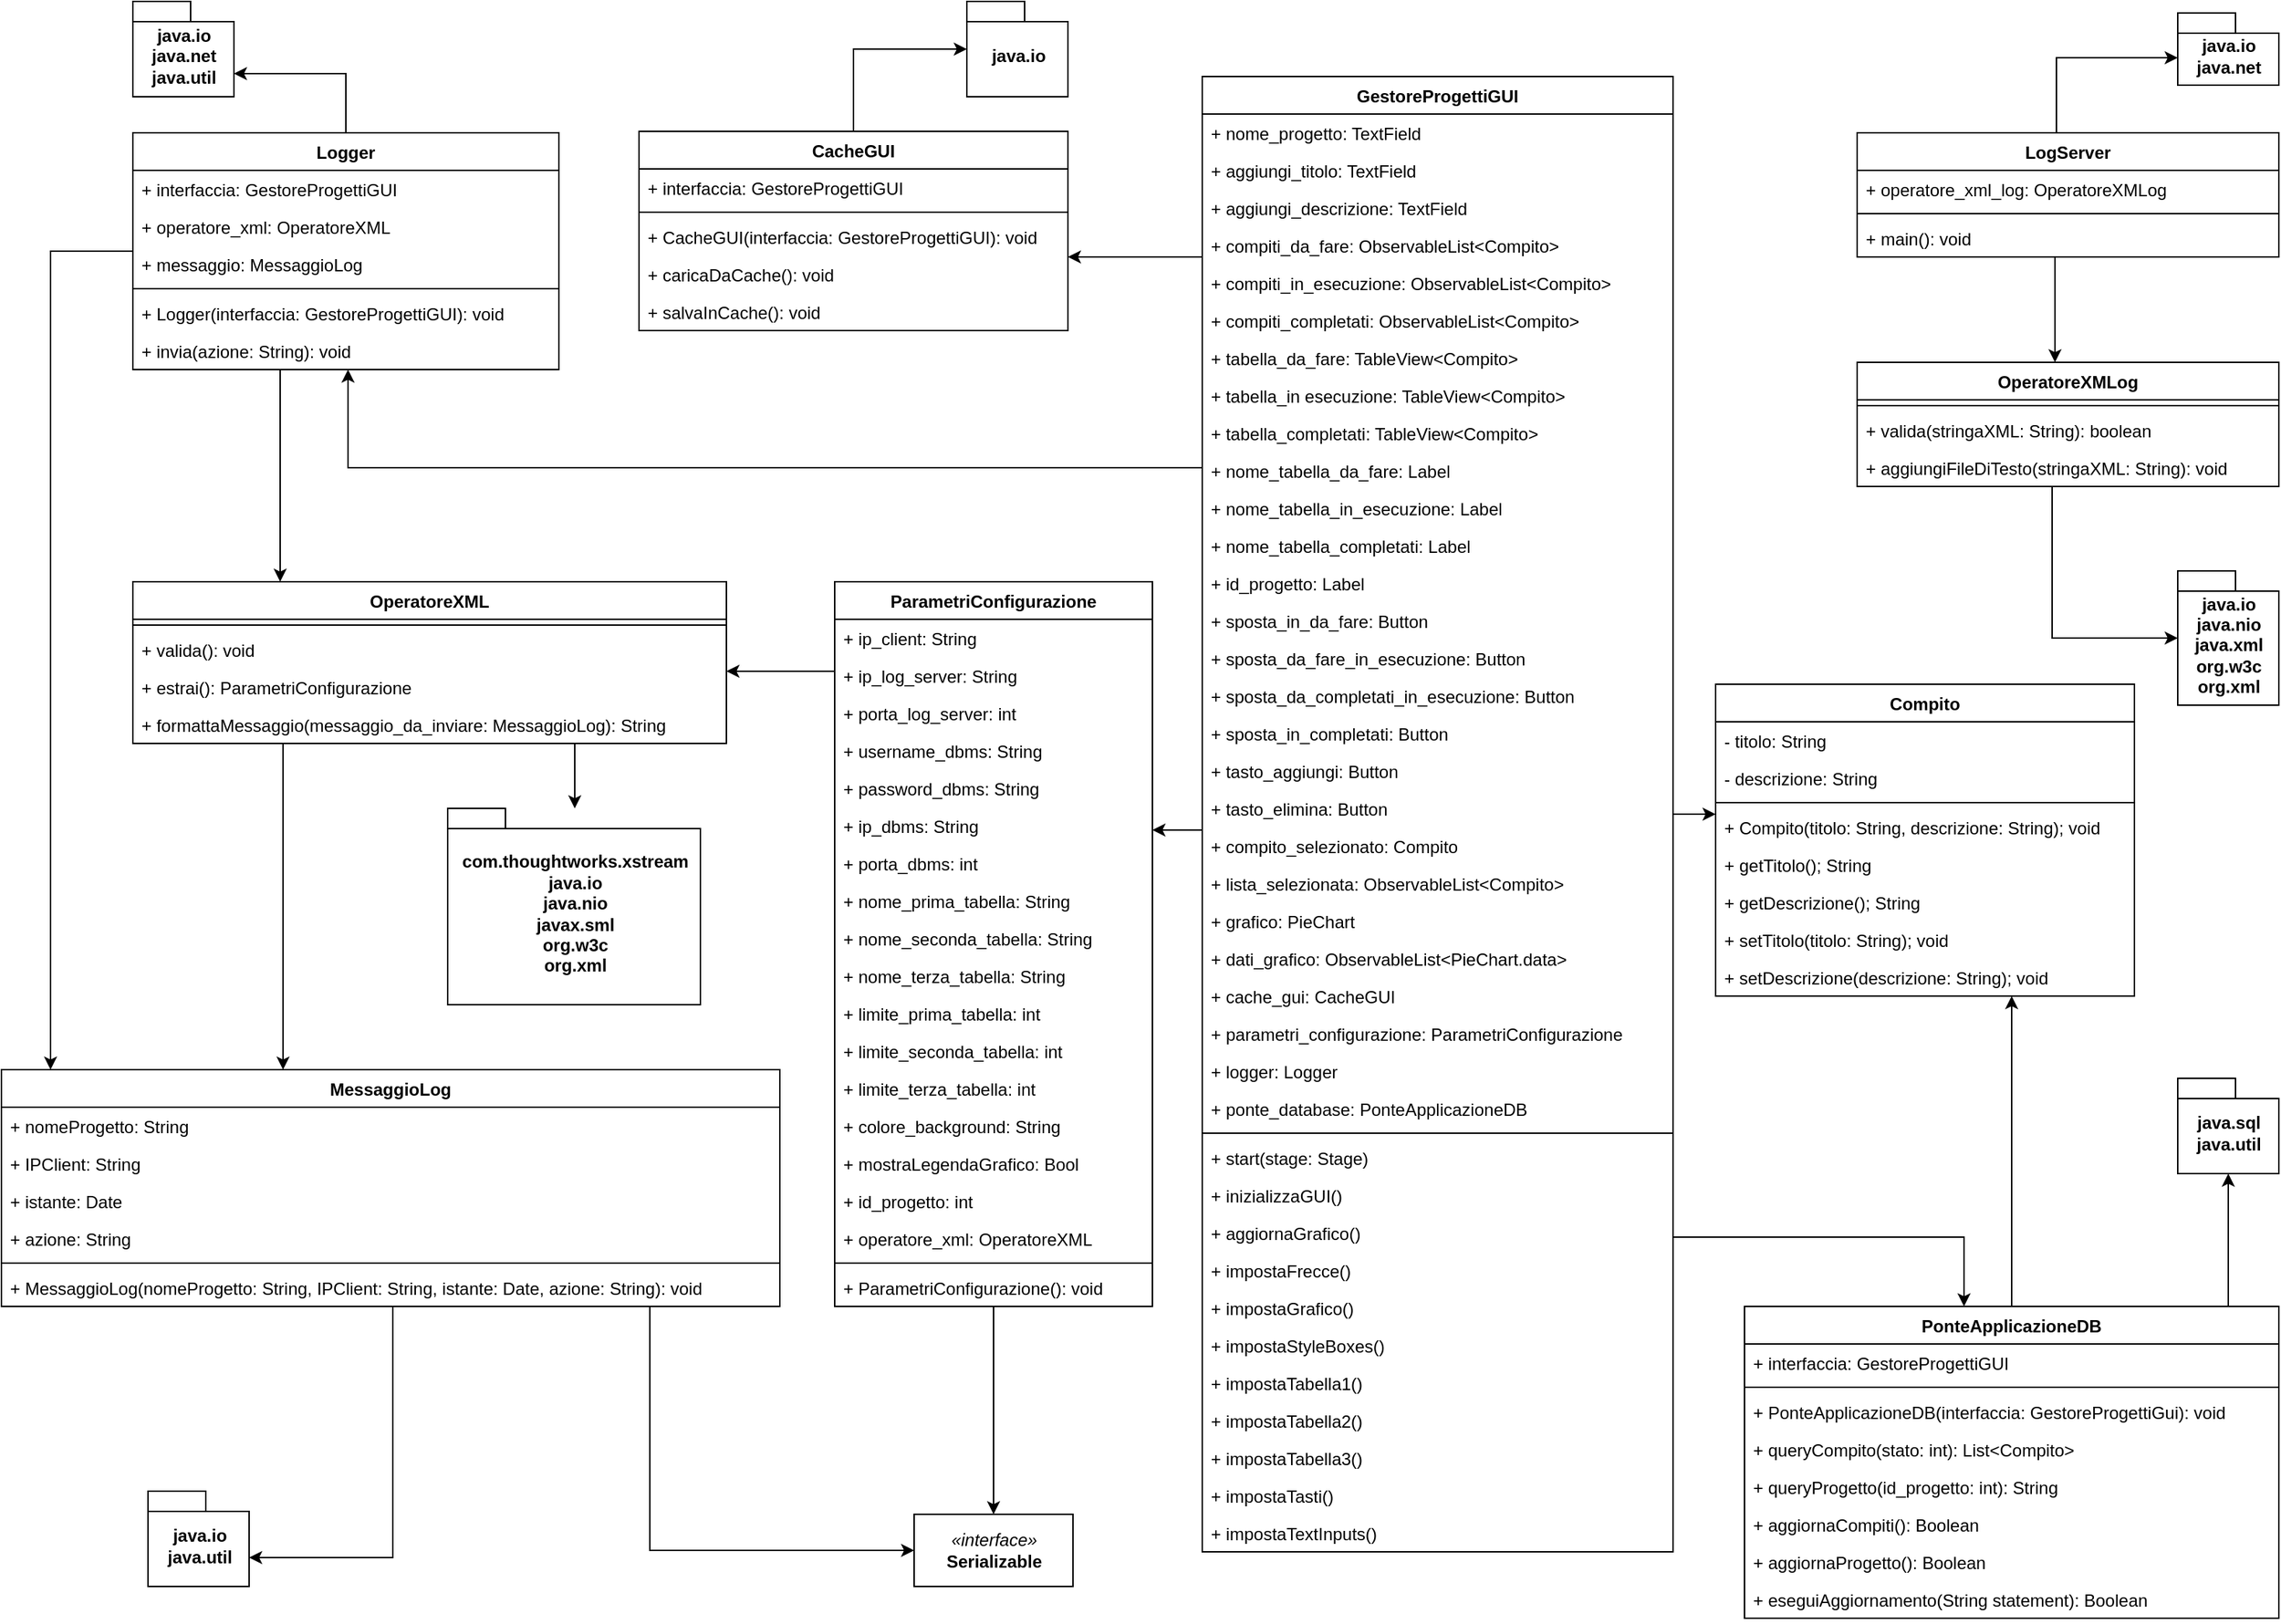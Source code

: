 <mxfile version="11.1.4" type="device"><diagram id="6nj99goFjxHXfL-2suWd" name="Page-1"><mxGraphModel dx="1546" dy="1081" grid="0" gridSize="10" guides="1" tooltips="1" connect="1" arrows="1" fold="1" page="1" pageScale="1" pageWidth="1654" pageHeight="1169" background="none" math="0" shadow="0"><root><mxCell id="0"/><mxCell id="1" parent="0"/><mxCell id="vWWzzDCcb0T85775r7cs-12" value="" style="edgeStyle=orthogonalEdgeStyle;rounded=0;orthogonalLoop=1;jettySize=auto;html=1;" parent="1" source="vWWzzDCcb0T85775r7cs-1" target="vWWzzDCcb0T85775r7cs-8" edge="1"><mxGeometry relative="1" as="geometry"><Array as="points"><mxPoint x="843" y="594"/><mxPoint x="843" y="594"/></Array></mxGeometry></mxCell><mxCell id="vWWzzDCcb0T85775r7cs-17" value="" style="edgeStyle=orthogonalEdgeStyle;rounded=0;orthogonalLoop=1;jettySize=auto;html=1;" parent="1" source="vWWzzDCcb0T85775r7cs-1" target="vWWzzDCcb0T85775r7cs-13" edge="1"><mxGeometry relative="1" as="geometry"><Array as="points"><mxPoint x="799" y="197"/><mxPoint x="799" y="197"/></Array></mxGeometry></mxCell><mxCell id="KaFn5cHSQc4NppSN68tF-23" style="edgeStyle=orthogonalEdgeStyle;rounded=0;orthogonalLoop=1;jettySize=auto;html=1;" parent="1" source="vWWzzDCcb0T85775r7cs-1" target="KaFn5cHSQc4NppSN68tF-17" edge="1"><mxGeometry relative="1" as="geometry"><Array as="points"><mxPoint x="269" y="343"/></Array></mxGeometry></mxCell><mxCell id="vWWzzDCcb0T85775r7cs-1" value="GestoreProgettiGUI" style="swimlane;fontStyle=1;align=center;verticalAlign=top;childLayout=stackLayout;horizontal=1;startSize=26;horizontalStack=0;resizeParent=1;resizeParentMax=0;resizeLast=0;collapsible=1;marginBottom=0;perimeter=rectanglePerimeter;" parent="1" vertex="1"><mxGeometry x="860.5" y="72" width="326" height="1022" as="geometry"><mxRectangle x="664" y="130" width="140" height="26" as="alternateBounds"/></mxGeometry></mxCell><mxCell id="vWWzzDCcb0T85775r7cs-2" value="+ nome_progetto: TextField" style="text;strokeColor=none;fillColor=none;align=left;verticalAlign=top;spacingLeft=4;spacingRight=4;overflow=hidden;rotatable=0;points=[[0,0.5],[1,0.5]];portConstraint=eastwest;" parent="vWWzzDCcb0T85775r7cs-1" vertex="1"><mxGeometry y="26" width="326" height="26" as="geometry"/></mxCell><mxCell id="PXrPjaLNuYyIt7uztmEN-1" value="+ aggiungi_titolo: TextField" style="text;strokeColor=none;fillColor=none;align=left;verticalAlign=top;spacingLeft=4;spacingRight=4;overflow=hidden;rotatable=0;points=[[0,0.5],[1,0.5]];portConstraint=eastwest;" parent="vWWzzDCcb0T85775r7cs-1" vertex="1"><mxGeometry y="52" width="326" height="26" as="geometry"/></mxCell><mxCell id="PXrPjaLNuYyIt7uztmEN-2" value="+ aggiungi_descrizione: TextField" style="text;strokeColor=none;fillColor=none;align=left;verticalAlign=top;spacingLeft=4;spacingRight=4;overflow=hidden;rotatable=0;points=[[0,0.5],[1,0.5]];portConstraint=eastwest;" parent="vWWzzDCcb0T85775r7cs-1" vertex="1"><mxGeometry y="78" width="326" height="26" as="geometry"/></mxCell><mxCell id="vWWzzDCcb0T85775r7cs-53" value="+ compiti_da_fare: ObservableList&lt;Compito&gt;" style="text;strokeColor=none;fillColor=none;align=left;verticalAlign=top;spacingLeft=4;spacingRight=4;overflow=hidden;rotatable=0;points=[[0,0.5],[1,0.5]];portConstraint=eastwest;" parent="vWWzzDCcb0T85775r7cs-1" vertex="1"><mxGeometry y="104" width="326" height="26" as="geometry"/></mxCell><mxCell id="dXpa8FaBh7qvM4R2iBo3-2" value="+ compiti_in_esecuzione: ObservableList&lt;Compito&gt;" style="text;strokeColor=none;fillColor=none;align=left;verticalAlign=top;spacingLeft=4;spacingRight=4;overflow=hidden;rotatable=0;points=[[0,0.5],[1,0.5]];portConstraint=eastwest;" parent="vWWzzDCcb0T85775r7cs-1" vertex="1"><mxGeometry y="130" width="326" height="26" as="geometry"/></mxCell><mxCell id="dXpa8FaBh7qvM4R2iBo3-3" value="+ compiti_completati: ObservableList&lt;Compito&gt;" style="text;strokeColor=none;fillColor=none;align=left;verticalAlign=top;spacingLeft=4;spacingRight=4;overflow=hidden;rotatable=0;points=[[0,0.5],[1,0.5]];portConstraint=eastwest;" parent="vWWzzDCcb0T85775r7cs-1" vertex="1"><mxGeometry y="156" width="326" height="26" as="geometry"/></mxCell><mxCell id="vWWzzDCcb0T85775r7cs-26" value="+ tabella_da_fare: TableView&lt;Compito&gt;" style="text;strokeColor=none;fillColor=none;align=left;verticalAlign=top;spacingLeft=4;spacingRight=4;overflow=hidden;rotatable=0;points=[[0,0.5],[1,0.5]];portConstraint=eastwest;" parent="vWWzzDCcb0T85775r7cs-1" vertex="1"><mxGeometry y="182" width="326" height="26" as="geometry"/></mxCell><mxCell id="vWWzzDCcb0T85775r7cs-29" value="+ tabella_in esecuzione: TableView&lt;Compito&gt;" style="text;strokeColor=none;fillColor=none;align=left;verticalAlign=top;spacingLeft=4;spacingRight=4;overflow=hidden;rotatable=0;points=[[0,0.5],[1,0.5]];portConstraint=eastwest;" parent="vWWzzDCcb0T85775r7cs-1" vertex="1"><mxGeometry y="208" width="326" height="26" as="geometry"/></mxCell><mxCell id="vWWzzDCcb0T85775r7cs-30" value="+ tabella_completati: TableView&lt;Compito&gt;" style="text;strokeColor=none;fillColor=none;align=left;verticalAlign=top;spacingLeft=4;spacingRight=4;overflow=hidden;rotatable=0;points=[[0,0.5],[1,0.5]];portConstraint=eastwest;" parent="vWWzzDCcb0T85775r7cs-1" vertex="1"><mxGeometry y="234" width="326" height="26" as="geometry"/></mxCell><mxCell id="vWWzzDCcb0T85775r7cs-27" value="+ nome_tabella_da_fare: Label" style="text;strokeColor=none;fillColor=none;align=left;verticalAlign=top;spacingLeft=4;spacingRight=4;overflow=hidden;rotatable=0;points=[[0,0.5],[1,0.5]];portConstraint=eastwest;" parent="vWWzzDCcb0T85775r7cs-1" vertex="1"><mxGeometry y="260" width="326" height="26" as="geometry"/></mxCell><mxCell id="vWWzzDCcb0T85775r7cs-33" value="+ nome_tabella_in_esecuzione: Label" style="text;strokeColor=none;fillColor=none;align=left;verticalAlign=top;spacingLeft=4;spacingRight=4;overflow=hidden;rotatable=0;points=[[0,0.5],[1,0.5]];portConstraint=eastwest;" parent="vWWzzDCcb0T85775r7cs-1" vertex="1"><mxGeometry y="286" width="326" height="26" as="geometry"/></mxCell><mxCell id="vWWzzDCcb0T85775r7cs-34" value="+ nome_tabella_completati: Label" style="text;strokeColor=none;fillColor=none;align=left;verticalAlign=top;spacingLeft=4;spacingRight=4;overflow=hidden;rotatable=0;points=[[0,0.5],[1,0.5]];portConstraint=eastwest;" parent="vWWzzDCcb0T85775r7cs-1" vertex="1"><mxGeometry y="312" width="326" height="26" as="geometry"/></mxCell><mxCell id="KaFn5cHSQc4NppSN68tF-7" value="+ id_progetto: Label" style="text;strokeColor=none;fillColor=none;align=left;verticalAlign=top;spacingLeft=4;spacingRight=4;overflow=hidden;rotatable=0;points=[[0,0.5],[1,0.5]];portConstraint=eastwest;" parent="vWWzzDCcb0T85775r7cs-1" vertex="1"><mxGeometry y="338" width="326" height="26" as="geometry"/></mxCell><mxCell id="vWWzzDCcb0T85775r7cs-37" value="+ sposta_in_da_fare: Button" style="text;align=left;verticalAlign=top;spacingLeft=4;spacingRight=4;overflow=hidden;rotatable=0;points=[[0,0.5],[1,0.5]];portConstraint=eastwest;" parent="vWWzzDCcb0T85775r7cs-1" vertex="1"><mxGeometry y="364" width="326" height="26" as="geometry"/></mxCell><mxCell id="vWWzzDCcb0T85775r7cs-38" value="+ sposta_da_fare_in_esecuzione: Button" style="text;strokeColor=none;fillColor=none;align=left;verticalAlign=top;spacingLeft=4;spacingRight=4;overflow=hidden;rotatable=0;points=[[0,0.5],[1,0.5]];portConstraint=eastwest;" parent="vWWzzDCcb0T85775r7cs-1" vertex="1"><mxGeometry y="390" width="326" height="26" as="geometry"/></mxCell><mxCell id="vWWzzDCcb0T85775r7cs-39" value="+ sposta_da_completati_in_esecuzione: Button" style="text;strokeColor=none;fillColor=none;align=left;verticalAlign=top;spacingLeft=4;spacingRight=4;overflow=hidden;rotatable=0;points=[[0,0.5],[1,0.5]];portConstraint=eastwest;" parent="vWWzzDCcb0T85775r7cs-1" vertex="1"><mxGeometry y="416" width="326" height="26" as="geometry"/></mxCell><mxCell id="dXpa8FaBh7qvM4R2iBo3-4" value="+ sposta_in_completati: Button" style="text;strokeColor=none;fillColor=none;align=left;verticalAlign=top;spacingLeft=4;spacingRight=4;overflow=hidden;rotatable=0;points=[[0,0.5],[1,0.5]];portConstraint=eastwest;" parent="vWWzzDCcb0T85775r7cs-1" vertex="1"><mxGeometry y="442" width="326" height="26" as="geometry"/></mxCell><mxCell id="vWWzzDCcb0T85775r7cs-44" value="+ tasto_aggiungi: Button" style="text;strokeColor=none;fillColor=none;align=left;verticalAlign=top;spacingLeft=4;spacingRight=4;overflow=hidden;rotatable=0;points=[[0,0.5],[1,0.5]];portConstraint=eastwest;" parent="vWWzzDCcb0T85775r7cs-1" vertex="1"><mxGeometry y="468" width="326" height="26" as="geometry"/></mxCell><mxCell id="vWWzzDCcb0T85775r7cs-45" value="+ tasto_elimina: Button" style="text;strokeColor=none;fillColor=none;align=left;verticalAlign=top;spacingLeft=4;spacingRight=4;overflow=hidden;rotatable=0;points=[[0,0.5],[1,0.5]];portConstraint=eastwest;" parent="vWWzzDCcb0T85775r7cs-1" vertex="1"><mxGeometry y="494" width="326" height="26" as="geometry"/></mxCell><mxCell id="KaFn5cHSQc4NppSN68tF-2" value="+ compito_selezionato: Compito" style="text;strokeColor=none;fillColor=none;align=left;verticalAlign=top;spacingLeft=4;spacingRight=4;overflow=hidden;rotatable=0;points=[[0,0.5],[1,0.5]];portConstraint=eastwest;" parent="vWWzzDCcb0T85775r7cs-1" vertex="1"><mxGeometry y="520" width="326" height="26" as="geometry"/></mxCell><mxCell id="KaFn5cHSQc4NppSN68tF-3" value="+ lista_selezionata: ObservableList&lt;Compito&gt;" style="text;strokeColor=none;fillColor=none;align=left;verticalAlign=top;spacingLeft=4;spacingRight=4;overflow=hidden;rotatable=0;points=[[0,0.5],[1,0.5]];portConstraint=eastwest;" parent="vWWzzDCcb0T85775r7cs-1" vertex="1"><mxGeometry y="546" width="326" height="26" as="geometry"/></mxCell><mxCell id="KaFn5cHSQc4NppSN68tF-4" value="+ grafico: PieChart" style="text;strokeColor=none;fillColor=none;align=left;verticalAlign=top;spacingLeft=4;spacingRight=4;overflow=hidden;rotatable=0;points=[[0,0.5],[1,0.5]];portConstraint=eastwest;" parent="vWWzzDCcb0T85775r7cs-1" vertex="1"><mxGeometry y="572" width="326" height="26" as="geometry"/></mxCell><mxCell id="KaFn5cHSQc4NppSN68tF-5" value="+ dati_grafico: ObservableList&lt;PieChart.data&gt;" style="text;strokeColor=none;fillColor=none;align=left;verticalAlign=top;spacingLeft=4;spacingRight=4;overflow=hidden;rotatable=0;points=[[0,0.5],[1,0.5]];portConstraint=eastwest;" parent="vWWzzDCcb0T85775r7cs-1" vertex="1"><mxGeometry y="598" width="326" height="26" as="geometry"/></mxCell><mxCell id="vWWzzDCcb0T85775r7cs-40" value="+ cache_gui: CacheGUI" style="text;strokeColor=none;fillColor=none;align=left;verticalAlign=top;spacingLeft=4;spacingRight=4;overflow=hidden;rotatable=0;points=[[0,0.5],[1,0.5]];portConstraint=eastwest;" parent="vWWzzDCcb0T85775r7cs-1" vertex="1"><mxGeometry y="624" width="326" height="26" as="geometry"/></mxCell><mxCell id="vWWzzDCcb0T85775r7cs-41" value="+ parametri_configurazione: ParametriConfigurazione" style="text;strokeColor=none;fillColor=none;align=left;verticalAlign=top;spacingLeft=4;spacingRight=4;overflow=hidden;rotatable=0;points=[[0,0.5],[1,0.5]];portConstraint=eastwest;" parent="vWWzzDCcb0T85775r7cs-1" vertex="1"><mxGeometry y="650" width="326" height="26" as="geometry"/></mxCell><mxCell id="KaFn5cHSQc4NppSN68tF-1" value="+ logger: Logger" style="text;strokeColor=none;fillColor=none;align=left;verticalAlign=top;spacingLeft=4;spacingRight=4;overflow=hidden;rotatable=0;points=[[0,0.5],[1,0.5]];portConstraint=eastwest;" parent="vWWzzDCcb0T85775r7cs-1" vertex="1"><mxGeometry y="676" width="326" height="26" as="geometry"/></mxCell><mxCell id="KaFn5cHSQc4NppSN68tF-6" value="+ ponte_database: PonteApplicazioneDB" style="text;strokeColor=none;fillColor=none;align=left;verticalAlign=top;spacingLeft=4;spacingRight=4;overflow=hidden;rotatable=0;points=[[0,0.5],[1,0.5]];portConstraint=eastwest;" parent="vWWzzDCcb0T85775r7cs-1" vertex="1"><mxGeometry y="702" width="326" height="26" as="geometry"/></mxCell><mxCell id="vWWzzDCcb0T85775r7cs-3" value="" style="line;strokeWidth=1;fillColor=none;align=left;verticalAlign=middle;spacingTop=-1;spacingLeft=3;spacingRight=3;rotatable=0;labelPosition=right;points=[];portConstraint=eastwest;" parent="vWWzzDCcb0T85775r7cs-1" vertex="1"><mxGeometry y="728" width="326" height="8" as="geometry"/></mxCell><mxCell id="vWWzzDCcb0T85775r7cs-4" value="+ start(stage: Stage)" style="text;strokeColor=none;fillColor=none;align=left;verticalAlign=top;spacingLeft=4;spacingRight=4;overflow=hidden;rotatable=0;points=[[0,0.5],[1,0.5]];portConstraint=eastwest;" parent="vWWzzDCcb0T85775r7cs-1" vertex="1"><mxGeometry y="736" width="326" height="26" as="geometry"/></mxCell><mxCell id="vWWzzDCcb0T85775r7cs-66" value="+ inizializzaGUI()" style="text;strokeColor=none;fillColor=none;align=left;verticalAlign=top;spacingLeft=4;spacingRight=4;overflow=hidden;rotatable=0;points=[[0,0.5],[1,0.5]];portConstraint=eastwest;" parent="vWWzzDCcb0T85775r7cs-1" vertex="1"><mxGeometry y="762" width="326" height="26" as="geometry"/></mxCell><mxCell id="KaFn5cHSQc4NppSN68tF-8" value="+ aggiornaGrafico()" style="text;strokeColor=none;fillColor=none;align=left;verticalAlign=top;spacingLeft=4;spacingRight=4;overflow=hidden;rotatable=0;points=[[0,0.5],[1,0.5]];portConstraint=eastwest;" parent="vWWzzDCcb0T85775r7cs-1" vertex="1"><mxGeometry y="788" width="326" height="26" as="geometry"/></mxCell><mxCell id="XvffaTH2z_4lUJ5s4cVE-27" value="+ impostaFrecce()" style="text;strokeColor=none;fillColor=none;align=left;verticalAlign=top;spacingLeft=4;spacingRight=4;overflow=hidden;rotatable=0;points=[[0,0.5],[1,0.5]];portConstraint=eastwest;" vertex="1" parent="vWWzzDCcb0T85775r7cs-1"><mxGeometry y="814" width="326" height="26" as="geometry"/></mxCell><mxCell id="XvffaTH2z_4lUJ5s4cVE-28" value="+ impostaGrafico()" style="text;strokeColor=none;fillColor=none;align=left;verticalAlign=top;spacingLeft=4;spacingRight=4;overflow=hidden;rotatable=0;points=[[0,0.5],[1,0.5]];portConstraint=eastwest;" vertex="1" parent="vWWzzDCcb0T85775r7cs-1"><mxGeometry y="840" width="326" height="26" as="geometry"/></mxCell><mxCell id="XvffaTH2z_4lUJ5s4cVE-29" value="+ impostaStyleBoxes()" style="text;strokeColor=none;fillColor=none;align=left;verticalAlign=top;spacingLeft=4;spacingRight=4;overflow=hidden;rotatable=0;points=[[0,0.5],[1,0.5]];portConstraint=eastwest;" vertex="1" parent="vWWzzDCcb0T85775r7cs-1"><mxGeometry y="866" width="326" height="26" as="geometry"/></mxCell><mxCell id="XvffaTH2z_4lUJ5s4cVE-33" value="+ impostaTabella1()" style="text;strokeColor=none;fillColor=none;align=left;verticalAlign=top;spacingLeft=4;spacingRight=4;overflow=hidden;rotatable=0;points=[[0,0.5],[1,0.5]];portConstraint=eastwest;" vertex="1" parent="vWWzzDCcb0T85775r7cs-1"><mxGeometry y="892" width="326" height="26" as="geometry"/></mxCell><mxCell id="XvffaTH2z_4lUJ5s4cVE-36" value="+ impostaTabella2()" style="text;strokeColor=none;fillColor=none;align=left;verticalAlign=top;spacingLeft=4;spacingRight=4;overflow=hidden;rotatable=0;points=[[0,0.5],[1,0.5]];portConstraint=eastwest;" vertex="1" parent="vWWzzDCcb0T85775r7cs-1"><mxGeometry y="918" width="326" height="26" as="geometry"/></mxCell><mxCell id="XvffaTH2z_4lUJ5s4cVE-37" value="+ impostaTabella3()" style="text;strokeColor=none;fillColor=none;align=left;verticalAlign=top;spacingLeft=4;spacingRight=4;overflow=hidden;rotatable=0;points=[[0,0.5],[1,0.5]];portConstraint=eastwest;" vertex="1" parent="vWWzzDCcb0T85775r7cs-1"><mxGeometry y="944" width="326" height="26" as="geometry"/></mxCell><mxCell id="XvffaTH2z_4lUJ5s4cVE-38" value="+ impostaTasti()" style="text;strokeColor=none;fillColor=none;align=left;verticalAlign=top;spacingLeft=4;spacingRight=4;overflow=hidden;rotatable=0;points=[[0,0.5],[1,0.5]];portConstraint=eastwest;" vertex="1" parent="vWWzzDCcb0T85775r7cs-1"><mxGeometry y="970" width="326" height="26" as="geometry"/></mxCell><mxCell id="XvffaTH2z_4lUJ5s4cVE-39" value="+ impostaTextInputs()" style="text;strokeColor=none;fillColor=none;align=left;verticalAlign=top;spacingLeft=4;spacingRight=4;overflow=hidden;rotatable=0;points=[[0,0.5],[1,0.5]];portConstraint=eastwest;" vertex="1" parent="vWWzzDCcb0T85775r7cs-1"><mxGeometry y="996" width="326" height="26" as="geometry"/></mxCell><mxCell id="vWWzzDCcb0T85775r7cs-52" value="" style="edgeStyle=orthogonalEdgeStyle;rounded=0;orthogonalLoop=1;jettySize=auto;html=1;" parent="1" source="vWWzzDCcb0T85775r7cs-1" target="vWWzzDCcb0T85775r7cs-48" edge="1"><mxGeometry relative="1" as="geometry"><Array as="points"><mxPoint x="1220" y="708"/><mxPoint x="1220" y="708"/></Array></mxGeometry></mxCell><mxCell id="XvffaTH2z_4lUJ5s4cVE-21" style="edgeStyle=orthogonalEdgeStyle;rounded=0;orthogonalLoop=1;jettySize=auto;html=1;" edge="1" parent="1" source="vWWzzDCcb0T85775r7cs-13" target="XvffaTH2z_4lUJ5s4cVE-18"><mxGeometry relative="1" as="geometry"><Array as="points"><mxPoint x="619" y="53"/></Array></mxGeometry></mxCell><mxCell id="vWWzzDCcb0T85775r7cs-13" value="CacheGUI" style="swimlane;fontStyle=1;align=center;verticalAlign=top;childLayout=stackLayout;horizontal=1;startSize=26;horizontalStack=0;resizeParent=1;resizeParentMax=0;resizeLast=0;collapsible=1;marginBottom=0;" parent="1" vertex="1"><mxGeometry x="470.5" y="110" width="297" height="138" as="geometry"/></mxCell><mxCell id="vWWzzDCcb0T85775r7cs-14" value="+ interfaccia: GestoreProgettiGUI" style="text;strokeColor=none;fillColor=none;align=left;verticalAlign=top;spacingLeft=4;spacingRight=4;overflow=hidden;rotatable=0;points=[[0,0.5],[1,0.5]];portConstraint=eastwest;" parent="vWWzzDCcb0T85775r7cs-13" vertex="1"><mxGeometry y="26" width="297" height="26" as="geometry"/></mxCell><mxCell id="vWWzzDCcb0T85775r7cs-15" value="" style="line;strokeWidth=1;fillColor=none;align=left;verticalAlign=middle;spacingTop=-1;spacingLeft=3;spacingRight=3;rotatable=0;labelPosition=right;points=[];portConstraint=eastwest;" parent="vWWzzDCcb0T85775r7cs-13" vertex="1"><mxGeometry y="52" width="297" height="8" as="geometry"/></mxCell><mxCell id="vWWzzDCcb0T85775r7cs-16" value="+ CacheGUI(interfaccia: GestoreProgettiGUI): void" style="text;strokeColor=none;fillColor=none;align=left;verticalAlign=top;spacingLeft=4;spacingRight=4;overflow=hidden;rotatable=0;points=[[0,0.5],[1,0.5]];portConstraint=eastwest;" parent="vWWzzDCcb0T85775r7cs-13" vertex="1"><mxGeometry y="60" width="297" height="26" as="geometry"/></mxCell><mxCell id="KaFn5cHSQc4NppSN68tF-12" value="+ caricaDaCache(): void" style="text;strokeColor=none;fillColor=none;align=left;verticalAlign=top;spacingLeft=4;spacingRight=4;overflow=hidden;rotatable=0;points=[[0,0.5],[1,0.5]];portConstraint=eastwest;" parent="vWWzzDCcb0T85775r7cs-13" vertex="1"><mxGeometry y="86" width="297" height="26" as="geometry"/></mxCell><mxCell id="KaFn5cHSQc4NppSN68tF-13" value="+ salvaInCache(): void" style="text;strokeColor=none;fillColor=none;align=left;verticalAlign=top;spacingLeft=4;spacingRight=4;overflow=hidden;rotatable=0;points=[[0,0.5],[1,0.5]];portConstraint=eastwest;" parent="vWWzzDCcb0T85775r7cs-13" vertex="1"><mxGeometry y="112" width="297" height="26" as="geometry"/></mxCell><mxCell id="guGwcE-C-cMD1hSGX_DN-12" value="" style="edgeStyle=orthogonalEdgeStyle;rounded=0;orthogonalLoop=1;jettySize=auto;html=1;" parent="1" source="vWWzzDCcb0T85775r7cs-1" target="guGwcE-C-cMD1hSGX_DN-23" edge="1"><mxGeometry relative="1" as="geometry"><Array as="points"><mxPoint x="1388" y="876"/></Array></mxGeometry></mxCell><mxCell id="vWWzzDCcb0T85775r7cs-48" value="Compito" style="swimlane;fontStyle=1;align=center;verticalAlign=top;childLayout=stackLayout;horizontal=1;startSize=26;horizontalStack=0;resizeParent=1;resizeParentMax=0;resizeLast=0;collapsible=1;marginBottom=0;" parent="1" vertex="1"><mxGeometry x="1216" y="493" width="290" height="216" as="geometry"/></mxCell><mxCell id="vWWzzDCcb0T85775r7cs-49" value="- titolo: String" style="text;strokeColor=none;fillColor=none;align=left;verticalAlign=top;spacingLeft=4;spacingRight=4;overflow=hidden;rotatable=0;points=[[0,0.5],[1,0.5]];portConstraint=eastwest;" parent="vWWzzDCcb0T85775r7cs-48" vertex="1"><mxGeometry y="26" width="290" height="26" as="geometry"/></mxCell><mxCell id="vWWzzDCcb0T85775r7cs-54" value="- descrizione: String" style="text;strokeColor=none;fillColor=none;align=left;verticalAlign=top;spacingLeft=4;spacingRight=4;overflow=hidden;rotatable=0;points=[[0,0.5],[1,0.5]];portConstraint=eastwest;" parent="vWWzzDCcb0T85775r7cs-48" vertex="1"><mxGeometry y="52" width="290" height="26" as="geometry"/></mxCell><mxCell id="vWWzzDCcb0T85775r7cs-50" value="" style="line;strokeWidth=1;fillColor=none;align=left;verticalAlign=middle;spacingTop=-1;spacingLeft=3;spacingRight=3;rotatable=0;labelPosition=right;points=[];portConstraint=eastwest;" parent="vWWzzDCcb0T85775r7cs-48" vertex="1"><mxGeometry y="78" width="290" height="8" as="geometry"/></mxCell><mxCell id="vWWzzDCcb0T85775r7cs-51" value="+ Compito(titolo: String, descrizione: String); void" style="text;strokeColor=none;fillColor=none;align=left;verticalAlign=top;spacingLeft=4;spacingRight=4;overflow=hidden;rotatable=0;points=[[0,0.5],[1,0.5]];portConstraint=eastwest;" parent="vWWzzDCcb0T85775r7cs-48" vertex="1"><mxGeometry y="86" width="290" height="26" as="geometry"/></mxCell><mxCell id="KaFn5cHSQc4NppSN68tF-35" value="+ getTitolo(); String" style="text;strokeColor=none;fillColor=none;align=left;verticalAlign=top;spacingLeft=4;spacingRight=4;overflow=hidden;rotatable=0;points=[[0,0.5],[1,0.5]];portConstraint=eastwest;" parent="vWWzzDCcb0T85775r7cs-48" vertex="1"><mxGeometry y="112" width="290" height="26" as="geometry"/></mxCell><mxCell id="KaFn5cHSQc4NppSN68tF-37" value="+ getDescrizione(); String" style="text;strokeColor=none;fillColor=none;align=left;verticalAlign=top;spacingLeft=4;spacingRight=4;overflow=hidden;rotatable=0;points=[[0,0.5],[1,0.5]];portConstraint=eastwest;" parent="vWWzzDCcb0T85775r7cs-48" vertex="1"><mxGeometry y="138" width="290" height="26" as="geometry"/></mxCell><mxCell id="KaFn5cHSQc4NppSN68tF-36" value="+ setTitolo(titolo: String); void" style="text;strokeColor=none;fillColor=none;align=left;verticalAlign=top;spacingLeft=4;spacingRight=4;overflow=hidden;rotatable=0;points=[[0,0.5],[1,0.5]];portConstraint=eastwest;" parent="vWWzzDCcb0T85775r7cs-48" vertex="1"><mxGeometry y="164" width="290" height="26" as="geometry"/></mxCell><mxCell id="KaFn5cHSQc4NppSN68tF-38" value="+ setDescrizione(descrizione: String); void" style="text;strokeColor=none;fillColor=none;align=left;verticalAlign=top;spacingLeft=4;spacingRight=4;overflow=hidden;rotatable=0;points=[[0,0.5],[1,0.5]];portConstraint=eastwest;" parent="vWWzzDCcb0T85775r7cs-48" vertex="1"><mxGeometry y="190" width="290" height="26" as="geometry"/></mxCell><mxCell id="KaFn5cHSQc4NppSN68tF-61" style="edgeStyle=orthogonalEdgeStyle;rounded=0;orthogonalLoop=1;jettySize=auto;html=1;" parent="1" source="vWWzzDCcb0T85775r7cs-8" target="KaFn5cHSQc4NppSN68tF-52" edge="1"><mxGeometry relative="1" as="geometry"><Array as="points"><mxPoint x="558" y="484"/><mxPoint x="558" y="484"/></Array></mxGeometry></mxCell><mxCell id="XvffaTH2z_4lUJ5s4cVE-11" style="edgeStyle=orthogonalEdgeStyle;rounded=0;orthogonalLoop=1;jettySize=auto;html=1;" edge="1" parent="1" source="vWWzzDCcb0T85775r7cs-8" target="XvffaTH2z_4lUJ5s4cVE-10"><mxGeometry relative="1" as="geometry"><Array as="points"><mxPoint x="716" y="1072"/></Array></mxGeometry></mxCell><mxCell id="vWWzzDCcb0T85775r7cs-8" value="ParametriConfigurazione" style="swimlane;fontStyle=1;align=center;verticalAlign=top;childLayout=stackLayout;horizontal=1;startSize=26;horizontalStack=0;resizeParent=1;resizeParentMax=0;resizeLast=0;collapsible=1;marginBottom=0;" parent="1" vertex="1"><mxGeometry x="606" y="422" width="220" height="502" as="geometry"/></mxCell><mxCell id="vWWzzDCcb0T85775r7cs-9" value="+ ip_client: String" style="text;strokeColor=none;fillColor=none;align=left;verticalAlign=top;spacingLeft=4;spacingRight=4;overflow=hidden;rotatable=0;points=[[0,0.5],[1,0.5]];portConstraint=eastwest;" parent="vWWzzDCcb0T85775r7cs-8" vertex="1"><mxGeometry y="26" width="220" height="26" as="geometry"/></mxCell><mxCell id="vWWzzDCcb0T85775r7cs-56" value="+ ip_log_server: String" style="text;strokeColor=none;fillColor=none;align=left;verticalAlign=top;spacingLeft=4;spacingRight=4;overflow=hidden;rotatable=0;points=[[0,0.5],[1,0.5]];portConstraint=eastwest;" parent="vWWzzDCcb0T85775r7cs-8" vertex="1"><mxGeometry y="52" width="220" height="26" as="geometry"/></mxCell><mxCell id="vWWzzDCcb0T85775r7cs-57" value="+ porta_log_server: int" style="text;strokeColor=none;fillColor=none;align=left;verticalAlign=top;spacingLeft=4;spacingRight=4;overflow=hidden;rotatable=0;points=[[0,0.5],[1,0.5]];portConstraint=eastwest;" parent="vWWzzDCcb0T85775r7cs-8" vertex="1"><mxGeometry y="78" width="220" height="26" as="geometry"/></mxCell><mxCell id="vWWzzDCcb0T85775r7cs-58" value="+ username_dbms: String" style="text;strokeColor=none;fillColor=none;align=left;verticalAlign=top;spacingLeft=4;spacingRight=4;overflow=hidden;rotatable=0;points=[[0,0.5],[1,0.5]];portConstraint=eastwest;" parent="vWWzzDCcb0T85775r7cs-8" vertex="1"><mxGeometry y="104" width="220" height="26" as="geometry"/></mxCell><mxCell id="vWWzzDCcb0T85775r7cs-59" value="+ password_dbms: String" style="text;strokeColor=none;fillColor=none;align=left;verticalAlign=top;spacingLeft=4;spacingRight=4;overflow=hidden;rotatable=0;points=[[0,0.5],[1,0.5]];portConstraint=eastwest;" parent="vWWzzDCcb0T85775r7cs-8" vertex="1"><mxGeometry y="130" width="220" height="26" as="geometry"/></mxCell><mxCell id="KaFn5cHSQc4NppSN68tF-56" value="+ ip_dbms: String" style="text;strokeColor=none;fillColor=none;align=left;verticalAlign=top;spacingLeft=4;spacingRight=4;overflow=hidden;rotatable=0;points=[[0,0.5],[1,0.5]];portConstraint=eastwest;" parent="vWWzzDCcb0T85775r7cs-8" vertex="1"><mxGeometry y="156" width="220" height="26" as="geometry"/></mxCell><mxCell id="KaFn5cHSQc4NppSN68tF-57" value="+ porta_dbms: int" style="text;strokeColor=none;fillColor=none;align=left;verticalAlign=top;spacingLeft=4;spacingRight=4;overflow=hidden;rotatable=0;points=[[0,0.5],[1,0.5]];portConstraint=eastwest;" parent="vWWzzDCcb0T85775r7cs-8" vertex="1"><mxGeometry y="182" width="220" height="26" as="geometry"/></mxCell><mxCell id="vWWzzDCcb0T85775r7cs-60" value="+ nome_prima_tabella: String" style="text;strokeColor=none;fillColor=none;align=left;verticalAlign=top;spacingLeft=4;spacingRight=4;overflow=hidden;rotatable=0;points=[[0,0.5],[1,0.5]];portConstraint=eastwest;" parent="vWWzzDCcb0T85775r7cs-8" vertex="1"><mxGeometry y="208" width="220" height="26" as="geometry"/></mxCell><mxCell id="vWWzzDCcb0T85775r7cs-61" value="+ nome_seconda_tabella: String" style="text;strokeColor=none;fillColor=none;align=left;verticalAlign=top;spacingLeft=4;spacingRight=4;overflow=hidden;rotatable=0;points=[[0,0.5],[1,0.5]];portConstraint=eastwest;" parent="vWWzzDCcb0T85775r7cs-8" vertex="1"><mxGeometry y="234" width="220" height="26" as="geometry"/></mxCell><mxCell id="vWWzzDCcb0T85775r7cs-62" value="+ nome_terza_tabella: String" style="text;strokeColor=none;fillColor=none;align=left;verticalAlign=top;spacingLeft=4;spacingRight=4;overflow=hidden;rotatable=0;points=[[0,0.5],[1,0.5]];portConstraint=eastwest;" parent="vWWzzDCcb0T85775r7cs-8" vertex="1"><mxGeometry y="260" width="220" height="26" as="geometry"/></mxCell><mxCell id="vWWzzDCcb0T85775r7cs-63" value="+ limite_prima_tabella: int" style="text;strokeColor=none;fillColor=none;align=left;verticalAlign=top;spacingLeft=4;spacingRight=4;overflow=hidden;rotatable=0;points=[[0,0.5],[1,0.5]];portConstraint=eastwest;" parent="vWWzzDCcb0T85775r7cs-8" vertex="1"><mxGeometry y="286" width="220" height="26" as="geometry"/></mxCell><mxCell id="vWWzzDCcb0T85775r7cs-64" value="+ limite_seconda_tabella: int" style="text;strokeColor=none;fillColor=none;align=left;verticalAlign=top;spacingLeft=4;spacingRight=4;overflow=hidden;rotatable=0;points=[[0,0.5],[1,0.5]];portConstraint=eastwest;" parent="vWWzzDCcb0T85775r7cs-8" vertex="1"><mxGeometry y="312" width="220" height="26" as="geometry"/></mxCell><mxCell id="vWWzzDCcb0T85775r7cs-65" value="+ limite_terza_tabella: int" style="text;strokeColor=none;fillColor=none;align=left;verticalAlign=top;spacingLeft=4;spacingRight=4;overflow=hidden;rotatable=0;points=[[0,0.5],[1,0.5]];portConstraint=eastwest;" parent="vWWzzDCcb0T85775r7cs-8" vertex="1"><mxGeometry y="338" width="220" height="26" as="geometry"/></mxCell><mxCell id="guGwcE-C-cMD1hSGX_DN-1" value="+ colore_background: String" style="text;strokeColor=none;fillColor=none;align=left;verticalAlign=top;spacingLeft=4;spacingRight=4;overflow=hidden;rotatable=0;points=[[0,0.5],[1,0.5]];portConstraint=eastwest;" parent="vWWzzDCcb0T85775r7cs-8" vertex="1"><mxGeometry y="364" width="220" height="26" as="geometry"/></mxCell><mxCell id="guGwcE-C-cMD1hSGX_DN-2" value="+ mostraLegendaGrafico: Bool" style="text;strokeColor=none;fillColor=none;align=left;verticalAlign=top;spacingLeft=4;spacingRight=4;overflow=hidden;rotatable=0;points=[[0,0.5],[1,0.5]];portConstraint=eastwest;" parent="vWWzzDCcb0T85775r7cs-8" vertex="1"><mxGeometry y="390" width="220" height="26" as="geometry"/></mxCell><mxCell id="KaFn5cHSQc4NppSN68tF-58" value="+ id_progetto: int" style="text;strokeColor=none;fillColor=none;align=left;verticalAlign=top;spacingLeft=4;spacingRight=4;overflow=hidden;rotatable=0;points=[[0,0.5],[1,0.5]];portConstraint=eastwest;" parent="vWWzzDCcb0T85775r7cs-8" vertex="1"><mxGeometry y="416" width="220" height="26" as="geometry"/></mxCell><mxCell id="KaFn5cHSQc4NppSN68tF-59" value="+ operatore_xml: OperatoreXML" style="text;strokeColor=none;fillColor=none;align=left;verticalAlign=top;spacingLeft=4;spacingRight=4;overflow=hidden;rotatable=0;points=[[0,0.5],[1,0.5]];portConstraint=eastwest;" parent="vWWzzDCcb0T85775r7cs-8" vertex="1"><mxGeometry y="442" width="220" height="26" as="geometry"/></mxCell><mxCell id="vWWzzDCcb0T85775r7cs-10" value="" style="line;strokeWidth=1;fillColor=none;align=left;verticalAlign=middle;spacingTop=-1;spacingLeft=3;spacingRight=3;rotatable=0;labelPosition=right;points=[];portConstraint=eastwest;" parent="vWWzzDCcb0T85775r7cs-8" vertex="1"><mxGeometry y="468" width="220" height="8" as="geometry"/></mxCell><mxCell id="vWWzzDCcb0T85775r7cs-11" value="+ ParametriConfigurazione(): void" style="text;strokeColor=none;fillColor=none;align=left;verticalAlign=top;spacingLeft=4;spacingRight=4;overflow=hidden;rotatable=0;points=[[0,0.5],[1,0.5]];portConstraint=eastwest;" parent="vWWzzDCcb0T85775r7cs-8" vertex="1"><mxGeometry y="476" width="220" height="26" as="geometry"/></mxCell><mxCell id="XvffaTH2z_4lUJ5s4cVE-9" style="edgeStyle=orthogonalEdgeStyle;rounded=0;orthogonalLoop=1;jettySize=auto;html=1;" edge="1" parent="1" source="guGwcE-C-cMD1hSGX_DN-23" target="XvffaTH2z_4lUJ5s4cVE-8"><mxGeometry relative="1" as="geometry"><Array as="points"><mxPoint x="1571" y="898"/><mxPoint x="1571" y="898"/></Array></mxGeometry></mxCell><mxCell id="guGwcE-C-cMD1hSGX_DN-23" value="PonteApplicazioneDB" style="swimlane;fontStyle=1;align=center;verticalAlign=top;childLayout=stackLayout;horizontal=1;startSize=26;horizontalStack=0;resizeParent=1;resizeParentMax=0;resizeLast=0;collapsible=1;marginBottom=0;" parent="1" vertex="1"><mxGeometry x="1236" y="924" width="370" height="216" as="geometry"/></mxCell><mxCell id="guGwcE-C-cMD1hSGX_DN-24" value="+ interfaccia: GestoreProgettiGUI" style="text;strokeColor=none;fillColor=none;align=left;verticalAlign=top;spacingLeft=4;spacingRight=4;overflow=hidden;rotatable=0;points=[[0,0.5],[1,0.5]];portConstraint=eastwest;" parent="guGwcE-C-cMD1hSGX_DN-23" vertex="1"><mxGeometry y="26" width="370" height="26" as="geometry"/></mxCell><mxCell id="guGwcE-C-cMD1hSGX_DN-27" value="" style="line;strokeWidth=1;fillColor=none;align=left;verticalAlign=middle;spacingTop=-1;spacingLeft=3;spacingRight=3;rotatable=0;labelPosition=right;points=[];portConstraint=eastwest;" parent="guGwcE-C-cMD1hSGX_DN-23" vertex="1"><mxGeometry y="52" width="370" height="8" as="geometry"/></mxCell><mxCell id="guGwcE-C-cMD1hSGX_DN-28" value="+ PonteApplicazioneDB(interfaccia: GestoreProgettiGui): void" style="text;strokeColor=none;fillColor=none;align=left;verticalAlign=top;spacingLeft=4;spacingRight=4;overflow=hidden;rotatable=0;points=[[0,0.5],[1,0.5]];portConstraint=eastwest;" parent="guGwcE-C-cMD1hSGX_DN-23" vertex="1"><mxGeometry y="60" width="370" height="26" as="geometry"/></mxCell><mxCell id="KaFn5cHSQc4NppSN68tF-14" value="+ queryCompito(stato: int): List&lt;Compito&gt;" style="text;strokeColor=none;fillColor=none;align=left;verticalAlign=top;spacingLeft=4;spacingRight=4;overflow=hidden;rotatable=0;points=[[0,0.5],[1,0.5]];portConstraint=eastwest;" parent="guGwcE-C-cMD1hSGX_DN-23" vertex="1"><mxGeometry y="86" width="370" height="26" as="geometry"/></mxCell><mxCell id="KaFn5cHSQc4NppSN68tF-15" value="+ queryProgetto(id_progetto: int): String" style="text;strokeColor=none;fillColor=none;align=left;verticalAlign=top;spacingLeft=4;spacingRight=4;overflow=hidden;rotatable=0;points=[[0,0.5],[1,0.5]];portConstraint=eastwest;" parent="guGwcE-C-cMD1hSGX_DN-23" vertex="1"><mxGeometry y="112" width="370" height="26" as="geometry"/></mxCell><mxCell id="XvffaTH2z_4lUJ5s4cVE-5" value="+ aggiornaCompiti(): Boolean" style="text;strokeColor=none;fillColor=none;align=left;verticalAlign=top;spacingLeft=4;spacingRight=4;overflow=hidden;rotatable=0;points=[[0,0.5],[1,0.5]];portConstraint=eastwest;" vertex="1" parent="guGwcE-C-cMD1hSGX_DN-23"><mxGeometry y="138" width="370" height="26" as="geometry"/></mxCell><mxCell id="XvffaTH2z_4lUJ5s4cVE-6" value="+ aggiornaProgetto(): Boolean" style="text;strokeColor=none;fillColor=none;align=left;verticalAlign=top;spacingLeft=4;spacingRight=4;overflow=hidden;rotatable=0;points=[[0,0.5],[1,0.5]];portConstraint=eastwest;" vertex="1" parent="guGwcE-C-cMD1hSGX_DN-23"><mxGeometry y="164" width="370" height="26" as="geometry"/></mxCell><mxCell id="XvffaTH2z_4lUJ5s4cVE-7" value="+ eseguiAggiornamento(String statement): Boolean" style="text;strokeColor=none;fillColor=none;align=left;verticalAlign=top;spacingLeft=4;spacingRight=4;overflow=hidden;rotatable=0;points=[[0,0.5],[1,0.5]];portConstraint=eastwest;" vertex="1" parent="guGwcE-C-cMD1hSGX_DN-23"><mxGeometry y="190" width="370" height="26" as="geometry"/></mxCell><mxCell id="KaFn5cHSQc4NppSN68tF-16" style="edgeStyle=orthogonalEdgeStyle;rounded=0;orthogonalLoop=1;jettySize=auto;html=1;" parent="1" source="guGwcE-C-cMD1hSGX_DN-23" target="vWWzzDCcb0T85775r7cs-48" edge="1"><mxGeometry relative="1" as="geometry"><Array as="points"><mxPoint x="1499" y="633"/><mxPoint x="1499" y="633"/></Array></mxGeometry></mxCell><mxCell id="KaFn5cHSQc4NppSN68tF-34" style="edgeStyle=orthogonalEdgeStyle;rounded=0;orthogonalLoop=1;jettySize=auto;html=1;" parent="1" source="KaFn5cHSQc4NppSN68tF-17" target="KaFn5cHSQc4NppSN68tF-26" edge="1"><mxGeometry relative="1" as="geometry"><Array as="points"><mxPoint x="63" y="193"/></Array></mxGeometry></mxCell><mxCell id="XvffaTH2z_4lUJ5s4cVE-17" style="edgeStyle=orthogonalEdgeStyle;rounded=0;orthogonalLoop=1;jettySize=auto;html=1;" edge="1" parent="1" source="KaFn5cHSQc4NppSN68tF-17" target="XvffaTH2z_4lUJ5s4cVE-16"><mxGeometry relative="1" as="geometry"><Array as="points"><mxPoint x="267" y="70"/></Array></mxGeometry></mxCell><mxCell id="XvffaTH2z_4lUJ5s4cVE-22" style="edgeStyle=orthogonalEdgeStyle;rounded=0;orthogonalLoop=1;jettySize=auto;html=1;" edge="1" parent="1" source="KaFn5cHSQc4NppSN68tF-17" target="KaFn5cHSQc4NppSN68tF-52"><mxGeometry relative="1" as="geometry"><Array as="points"><mxPoint x="222" y="288"/><mxPoint x="222" y="288"/></Array></mxGeometry></mxCell><mxCell id="KaFn5cHSQc4NppSN68tF-17" value="Logger" style="swimlane;fontStyle=1;align=center;verticalAlign=top;childLayout=stackLayout;horizontal=1;startSize=26;horizontalStack=0;resizeParent=1;resizeParentMax=0;resizeLast=0;collapsible=1;marginBottom=0;" parent="1" vertex="1"><mxGeometry x="120" y="111" width="295" height="164" as="geometry"/></mxCell><mxCell id="KaFn5cHSQc4NppSN68tF-18" value="+ interfaccia: GestoreProgettiGUI" style="text;strokeColor=none;fillColor=none;align=left;verticalAlign=top;spacingLeft=4;spacingRight=4;overflow=hidden;rotatable=0;points=[[0,0.5],[1,0.5]];portConstraint=eastwest;" parent="KaFn5cHSQc4NppSN68tF-17" vertex="1"><mxGeometry y="26" width="295" height="26" as="geometry"/></mxCell><mxCell id="KaFn5cHSQc4NppSN68tF-24" value="+ operatore_xml: OperatoreXML" style="text;strokeColor=none;fillColor=none;align=left;verticalAlign=top;spacingLeft=4;spacingRight=4;overflow=hidden;rotatable=0;points=[[0,0.5],[1,0.5]];portConstraint=eastwest;" parent="KaFn5cHSQc4NppSN68tF-17" vertex="1"><mxGeometry y="52" width="295" height="26" as="geometry"/></mxCell><mxCell id="KaFn5cHSQc4NppSN68tF-25" value="+ messaggio: MessaggioLog" style="text;strokeColor=none;fillColor=none;align=left;verticalAlign=top;spacingLeft=4;spacingRight=4;overflow=hidden;rotatable=0;points=[[0,0.5],[1,0.5]];portConstraint=eastwest;" parent="KaFn5cHSQc4NppSN68tF-17" vertex="1"><mxGeometry y="78" width="295" height="26" as="geometry"/></mxCell><mxCell id="KaFn5cHSQc4NppSN68tF-19" value="" style="line;strokeWidth=1;fillColor=none;align=left;verticalAlign=middle;spacingTop=-1;spacingLeft=3;spacingRight=3;rotatable=0;labelPosition=right;points=[];portConstraint=eastwest;" parent="KaFn5cHSQc4NppSN68tF-17" vertex="1"><mxGeometry y="104" width="295" height="8" as="geometry"/></mxCell><mxCell id="KaFn5cHSQc4NppSN68tF-20" value="+ Logger(interfaccia: GestoreProgettiGUI): void" style="text;strokeColor=none;fillColor=none;align=left;verticalAlign=top;spacingLeft=4;spacingRight=4;overflow=hidden;rotatable=0;points=[[0,0.5],[1,0.5]];portConstraint=eastwest;" parent="KaFn5cHSQc4NppSN68tF-17" vertex="1"><mxGeometry y="112" width="295" height="26" as="geometry"/></mxCell><mxCell id="KaFn5cHSQc4NppSN68tF-21" value="+ invia(azione: String): void" style="text;strokeColor=none;fillColor=none;align=left;verticalAlign=top;spacingLeft=4;spacingRight=4;overflow=hidden;rotatable=0;points=[[0,0.5],[1,0.5]];portConstraint=eastwest;" parent="KaFn5cHSQc4NppSN68tF-17" vertex="1"><mxGeometry y="138" width="295" height="26" as="geometry"/></mxCell><mxCell id="XvffaTH2z_4lUJ5s4cVE-13" style="edgeStyle=orthogonalEdgeStyle;rounded=0;orthogonalLoop=1;jettySize=auto;html=1;" edge="1" parent="1" source="KaFn5cHSQc4NppSN68tF-26" target="XvffaTH2z_4lUJ5s4cVE-12"><mxGeometry relative="1" as="geometry"><Array as="points"><mxPoint x="300" y="1098"/></Array></mxGeometry></mxCell><mxCell id="XvffaTH2z_4lUJ5s4cVE-25" style="edgeStyle=orthogonalEdgeStyle;rounded=0;orthogonalLoop=1;jettySize=auto;html=1;" edge="1" parent="1" source="KaFn5cHSQc4NppSN68tF-26" target="XvffaTH2z_4lUJ5s4cVE-10"><mxGeometry relative="1" as="geometry"><Array as="points"><mxPoint x="478" y="1093"/></Array></mxGeometry></mxCell><mxCell id="KaFn5cHSQc4NppSN68tF-26" value="MessaggioLog" style="swimlane;fontStyle=1;align=center;verticalAlign=top;childLayout=stackLayout;horizontal=1;startSize=26;horizontalStack=0;resizeParent=1;resizeParentMax=0;resizeLast=0;collapsible=1;marginBottom=0;" parent="1" vertex="1"><mxGeometry x="29" y="760" width="539" height="164" as="geometry"/></mxCell><mxCell id="KaFn5cHSQc4NppSN68tF-27" value="+ nomeProgetto: String" style="text;strokeColor=none;fillColor=none;align=left;verticalAlign=top;spacingLeft=4;spacingRight=4;overflow=hidden;rotatable=0;points=[[0,0.5],[1,0.5]];portConstraint=eastwest;" parent="KaFn5cHSQc4NppSN68tF-26" vertex="1"><mxGeometry y="26" width="539" height="26" as="geometry"/></mxCell><mxCell id="KaFn5cHSQc4NppSN68tF-28" value="+ IPClient: String" style="text;strokeColor=none;fillColor=none;align=left;verticalAlign=top;spacingLeft=4;spacingRight=4;overflow=hidden;rotatable=0;points=[[0,0.5],[1,0.5]];portConstraint=eastwest;" parent="KaFn5cHSQc4NppSN68tF-26" vertex="1"><mxGeometry y="52" width="539" height="26" as="geometry"/></mxCell><mxCell id="KaFn5cHSQc4NppSN68tF-29" value="+ istante: Date" style="text;strokeColor=none;fillColor=none;align=left;verticalAlign=top;spacingLeft=4;spacingRight=4;overflow=hidden;rotatable=0;points=[[0,0.5],[1,0.5]];portConstraint=eastwest;" parent="KaFn5cHSQc4NppSN68tF-26" vertex="1"><mxGeometry y="78" width="539" height="26" as="geometry"/></mxCell><mxCell id="KaFn5cHSQc4NppSN68tF-33" value="+ azione: String" style="text;strokeColor=none;fillColor=none;align=left;verticalAlign=top;spacingLeft=4;spacingRight=4;overflow=hidden;rotatable=0;points=[[0,0.5],[1,0.5]];portConstraint=eastwest;" parent="KaFn5cHSQc4NppSN68tF-26" vertex="1"><mxGeometry y="104" width="539" height="26" as="geometry"/></mxCell><mxCell id="KaFn5cHSQc4NppSN68tF-30" value="" style="line;strokeWidth=1;fillColor=none;align=left;verticalAlign=middle;spacingTop=-1;spacingLeft=3;spacingRight=3;rotatable=0;labelPosition=right;points=[];portConstraint=eastwest;" parent="KaFn5cHSQc4NppSN68tF-26" vertex="1"><mxGeometry y="130" width="539" height="8" as="geometry"/></mxCell><mxCell id="KaFn5cHSQc4NppSN68tF-31" value="+ MessaggioLog(nomeProgetto: String, IPClient: String, istante: Date, azione: String): void" style="text;strokeColor=none;fillColor=none;align=left;verticalAlign=top;spacingLeft=4;spacingRight=4;overflow=hidden;rotatable=0;points=[[0,0.5],[1,0.5]];portConstraint=eastwest;" parent="KaFn5cHSQc4NppSN68tF-26" vertex="1"><mxGeometry y="138" width="539" height="26" as="geometry"/></mxCell><mxCell id="KaFn5cHSQc4NppSN68tF-50" style="edgeStyle=orthogonalEdgeStyle;rounded=0;orthogonalLoop=1;jettySize=auto;html=1;" parent="1" source="KaFn5cHSQc4NppSN68tF-39" target="KaFn5cHSQc4NppSN68tF-45" edge="1"><mxGeometry relative="1" as="geometry"><Array as="points"><mxPoint x="1451" y="227"/><mxPoint x="1451" y="227"/></Array></mxGeometry></mxCell><mxCell id="XvffaTH2z_4lUJ5s4cVE-2" style="edgeStyle=orthogonalEdgeStyle;rounded=0;orthogonalLoop=1;jettySize=auto;html=1;" edge="1" parent="1" source="KaFn5cHSQc4NppSN68tF-39" target="XvffaTH2z_4lUJ5s4cVE-1"><mxGeometry relative="1" as="geometry"><Array as="points"><mxPoint x="1452" y="59"/></Array></mxGeometry></mxCell><mxCell id="KaFn5cHSQc4NppSN68tF-39" value="LogServer" style="swimlane;fontStyle=1;align=center;verticalAlign=top;childLayout=stackLayout;horizontal=1;startSize=26;horizontalStack=0;resizeParent=1;resizeParentMax=0;resizeLast=0;collapsible=1;marginBottom=0;" parent="1" vertex="1"><mxGeometry x="1314" y="111" width="292" height="86" as="geometry"/></mxCell><mxCell id="KaFn5cHSQc4NppSN68tF-40" value="+ operatore_xml_log: OperatoreXMLog" style="text;strokeColor=none;fillColor=none;align=left;verticalAlign=top;spacingLeft=4;spacingRight=4;overflow=hidden;rotatable=0;points=[[0,0.5],[1,0.5]];portConstraint=eastwest;" parent="KaFn5cHSQc4NppSN68tF-39" vertex="1"><mxGeometry y="26" width="292" height="26" as="geometry"/></mxCell><mxCell id="KaFn5cHSQc4NppSN68tF-41" value="" style="line;strokeWidth=1;fillColor=none;align=left;verticalAlign=middle;spacingTop=-1;spacingLeft=3;spacingRight=3;rotatable=0;labelPosition=right;points=[];portConstraint=eastwest;" parent="KaFn5cHSQc4NppSN68tF-39" vertex="1"><mxGeometry y="52" width="292" height="8" as="geometry"/></mxCell><mxCell id="KaFn5cHSQc4NppSN68tF-42" value="+ main(): void" style="text;strokeColor=none;fillColor=none;align=left;verticalAlign=top;spacingLeft=4;spacingRight=4;overflow=hidden;rotatable=0;points=[[0,0.5],[1,0.5]];portConstraint=eastwest;" parent="KaFn5cHSQc4NppSN68tF-39" vertex="1"><mxGeometry y="60" width="292" height="26" as="geometry"/></mxCell><mxCell id="XvffaTH2z_4lUJ5s4cVE-4" style="edgeStyle=orthogonalEdgeStyle;rounded=0;orthogonalLoop=1;jettySize=auto;html=1;" edge="1" parent="1" source="KaFn5cHSQc4NppSN68tF-45" target="XvffaTH2z_4lUJ5s4cVE-3"><mxGeometry relative="1" as="geometry"><Array as="points"><mxPoint x="1449" y="461"/></Array></mxGeometry></mxCell><mxCell id="KaFn5cHSQc4NppSN68tF-45" value="OperatoreXMLog" style="swimlane;fontStyle=1;align=center;verticalAlign=top;childLayout=stackLayout;horizontal=1;startSize=26;horizontalStack=0;resizeParent=1;resizeParentMax=0;resizeLast=0;collapsible=1;marginBottom=0;" parent="1" vertex="1"><mxGeometry x="1314" y="270" width="292" height="86" as="geometry"/></mxCell><mxCell id="KaFn5cHSQc4NppSN68tF-47" value="" style="line;strokeWidth=1;fillColor=none;align=left;verticalAlign=middle;spacingTop=-1;spacingLeft=3;spacingRight=3;rotatable=0;labelPosition=right;points=[];portConstraint=eastwest;" parent="KaFn5cHSQc4NppSN68tF-45" vertex="1"><mxGeometry y="26" width="292" height="8" as="geometry"/></mxCell><mxCell id="KaFn5cHSQc4NppSN68tF-48" value="+ valida(stringaXML: String): boolean" style="text;strokeColor=none;fillColor=none;align=left;verticalAlign=top;spacingLeft=4;spacingRight=4;overflow=hidden;rotatable=0;points=[[0,0.5],[1,0.5]];portConstraint=eastwest;" parent="KaFn5cHSQc4NppSN68tF-45" vertex="1"><mxGeometry y="34" width="292" height="26" as="geometry"/></mxCell><mxCell id="KaFn5cHSQc4NppSN68tF-51" value="+ aggiungiFileDiTesto(stringaXML: String): void" style="text;strokeColor=none;fillColor=none;align=left;verticalAlign=top;spacingLeft=4;spacingRight=4;overflow=hidden;rotatable=0;points=[[0,0.5],[1,0.5]];portConstraint=eastwest;" parent="KaFn5cHSQc4NppSN68tF-45" vertex="1"><mxGeometry y="60" width="292" height="26" as="geometry"/></mxCell><mxCell id="KaFn5cHSQc4NppSN68tF-63" style="edgeStyle=orthogonalEdgeStyle;rounded=0;orthogonalLoop=1;jettySize=auto;html=1;" parent="1" source="KaFn5cHSQc4NppSN68tF-52" target="KaFn5cHSQc4NppSN68tF-26" edge="1"><mxGeometry relative="1" as="geometry"><Array as="points"><mxPoint x="224" y="603"/><mxPoint x="224" y="603"/></Array></mxGeometry></mxCell><mxCell id="XvffaTH2z_4lUJ5s4cVE-15" style="edgeStyle=orthogonalEdgeStyle;rounded=0;orthogonalLoop=1;jettySize=auto;html=1;" edge="1" parent="1" source="KaFn5cHSQc4NppSN68tF-52" target="XvffaTH2z_4lUJ5s4cVE-14"><mxGeometry relative="1" as="geometry"><Array as="points"><mxPoint x="426" y="550"/><mxPoint x="426" y="550"/></Array></mxGeometry></mxCell><mxCell id="KaFn5cHSQc4NppSN68tF-52" value="OperatoreXML" style="swimlane;fontStyle=1;align=center;verticalAlign=top;childLayout=stackLayout;horizontal=1;startSize=26;horizontalStack=0;resizeParent=1;resizeParentMax=0;resizeLast=0;collapsible=1;marginBottom=0;" parent="1" vertex="1"><mxGeometry x="120" y="422" width="411" height="112" as="geometry"/></mxCell><mxCell id="KaFn5cHSQc4NppSN68tF-53" value="" style="line;strokeWidth=1;fillColor=none;align=left;verticalAlign=middle;spacingTop=-1;spacingLeft=3;spacingRight=3;rotatable=0;labelPosition=right;points=[];portConstraint=eastwest;" parent="KaFn5cHSQc4NppSN68tF-52" vertex="1"><mxGeometry y="26" width="411" height="8" as="geometry"/></mxCell><mxCell id="KaFn5cHSQc4NppSN68tF-54" value="+ valida(): void" style="text;strokeColor=none;fillColor=none;align=left;verticalAlign=top;spacingLeft=4;spacingRight=4;overflow=hidden;rotatable=0;points=[[0,0.5],[1,0.5]];portConstraint=eastwest;" parent="KaFn5cHSQc4NppSN68tF-52" vertex="1"><mxGeometry y="34" width="411" height="26" as="geometry"/></mxCell><mxCell id="KaFn5cHSQc4NppSN68tF-62" value="+ estrai(): ParametriConfigurazione" style="text;strokeColor=none;fillColor=none;align=left;verticalAlign=top;spacingLeft=4;spacingRight=4;overflow=hidden;rotatable=0;points=[[0,0.5],[1,0.5]];portConstraint=eastwest;" parent="KaFn5cHSQc4NppSN68tF-52" vertex="1"><mxGeometry y="60" width="411" height="26" as="geometry"/></mxCell><mxCell id="KaFn5cHSQc4NppSN68tF-55" value="+ formattaMessaggio(messaggio_da_inviare: MessaggioLog): String" style="text;strokeColor=none;fillColor=none;align=left;verticalAlign=top;spacingLeft=4;spacingRight=4;overflow=hidden;rotatable=0;points=[[0,0.5],[1,0.5]];portConstraint=eastwest;" parent="KaFn5cHSQc4NppSN68tF-52" vertex="1"><mxGeometry y="86" width="411" height="26" as="geometry"/></mxCell><mxCell id="XvffaTH2z_4lUJ5s4cVE-1" value="java.io&lt;br&gt;java.net" style="shape=folder;fontStyle=1;spacingTop=10;tabWidth=40;tabHeight=14;tabPosition=left;html=1;" vertex="1" parent="1"><mxGeometry x="1536" y="28" width="70" height="50" as="geometry"/></mxCell><mxCell id="XvffaTH2z_4lUJ5s4cVE-3" value="java.io&lt;br&gt;java.nio&lt;br&gt;java.xml&lt;br&gt;org.w3c&lt;br&gt;org.xml" style="shape=folder;fontStyle=1;spacingTop=10;tabWidth=40;tabHeight=14;tabPosition=left;html=1;" vertex="1" parent="1"><mxGeometry x="1536" y="414.5" width="70" height="93" as="geometry"/></mxCell><mxCell id="XvffaTH2z_4lUJ5s4cVE-8" value="java.sql&lt;br&gt;java.util" style="shape=folder;fontStyle=1;spacingTop=10;tabWidth=40;tabHeight=14;tabPosition=left;html=1;" vertex="1" parent="1"><mxGeometry x="1536" y="766" width="70" height="66" as="geometry"/></mxCell><mxCell id="XvffaTH2z_4lUJ5s4cVE-10" value="&lt;i&gt;«interface»&lt;br&gt;&lt;/i&gt;&lt;b&gt;Serializable&lt;/b&gt;" style="html=1;" vertex="1" parent="1"><mxGeometry x="661" y="1068" width="110" height="50" as="geometry"/></mxCell><mxCell id="XvffaTH2z_4lUJ5s4cVE-12" value="java.io&lt;br&gt;java.util" style="shape=folder;fontStyle=1;spacingTop=10;tabWidth=40;tabHeight=14;tabPosition=left;html=1;" vertex="1" parent="1"><mxGeometry x="130.5" y="1052" width="70" height="66" as="geometry"/></mxCell><mxCell id="XvffaTH2z_4lUJ5s4cVE-14" value="com.thoughtworks.xstream&lt;br&gt;java.io&lt;br&gt;java.nio&lt;br&gt;javax.sml&lt;br&gt;org.w3c&lt;br&gt;org.xml" style="shape=folder;fontStyle=1;spacingTop=10;tabWidth=40;tabHeight=14;tabPosition=left;html=1;" vertex="1" parent="1"><mxGeometry x="338" y="579" width="175" height="136" as="geometry"/></mxCell><mxCell id="XvffaTH2z_4lUJ5s4cVE-16" value="java.io&lt;br&gt;java.net&lt;br&gt;java.util" style="shape=folder;fontStyle=1;spacingTop=10;tabWidth=40;tabHeight=14;tabPosition=left;html=1;" vertex="1" parent="1"><mxGeometry x="120" y="20" width="70" height="66" as="geometry"/></mxCell><mxCell id="XvffaTH2z_4lUJ5s4cVE-18" value="java.io" style="shape=folder;fontStyle=1;spacingTop=10;tabWidth=40;tabHeight=14;tabPosition=left;html=1;" vertex="1" parent="1"><mxGeometry x="697.5" y="20" width="70" height="66" as="geometry"/></mxCell></root></mxGraphModel></diagram></mxfile>